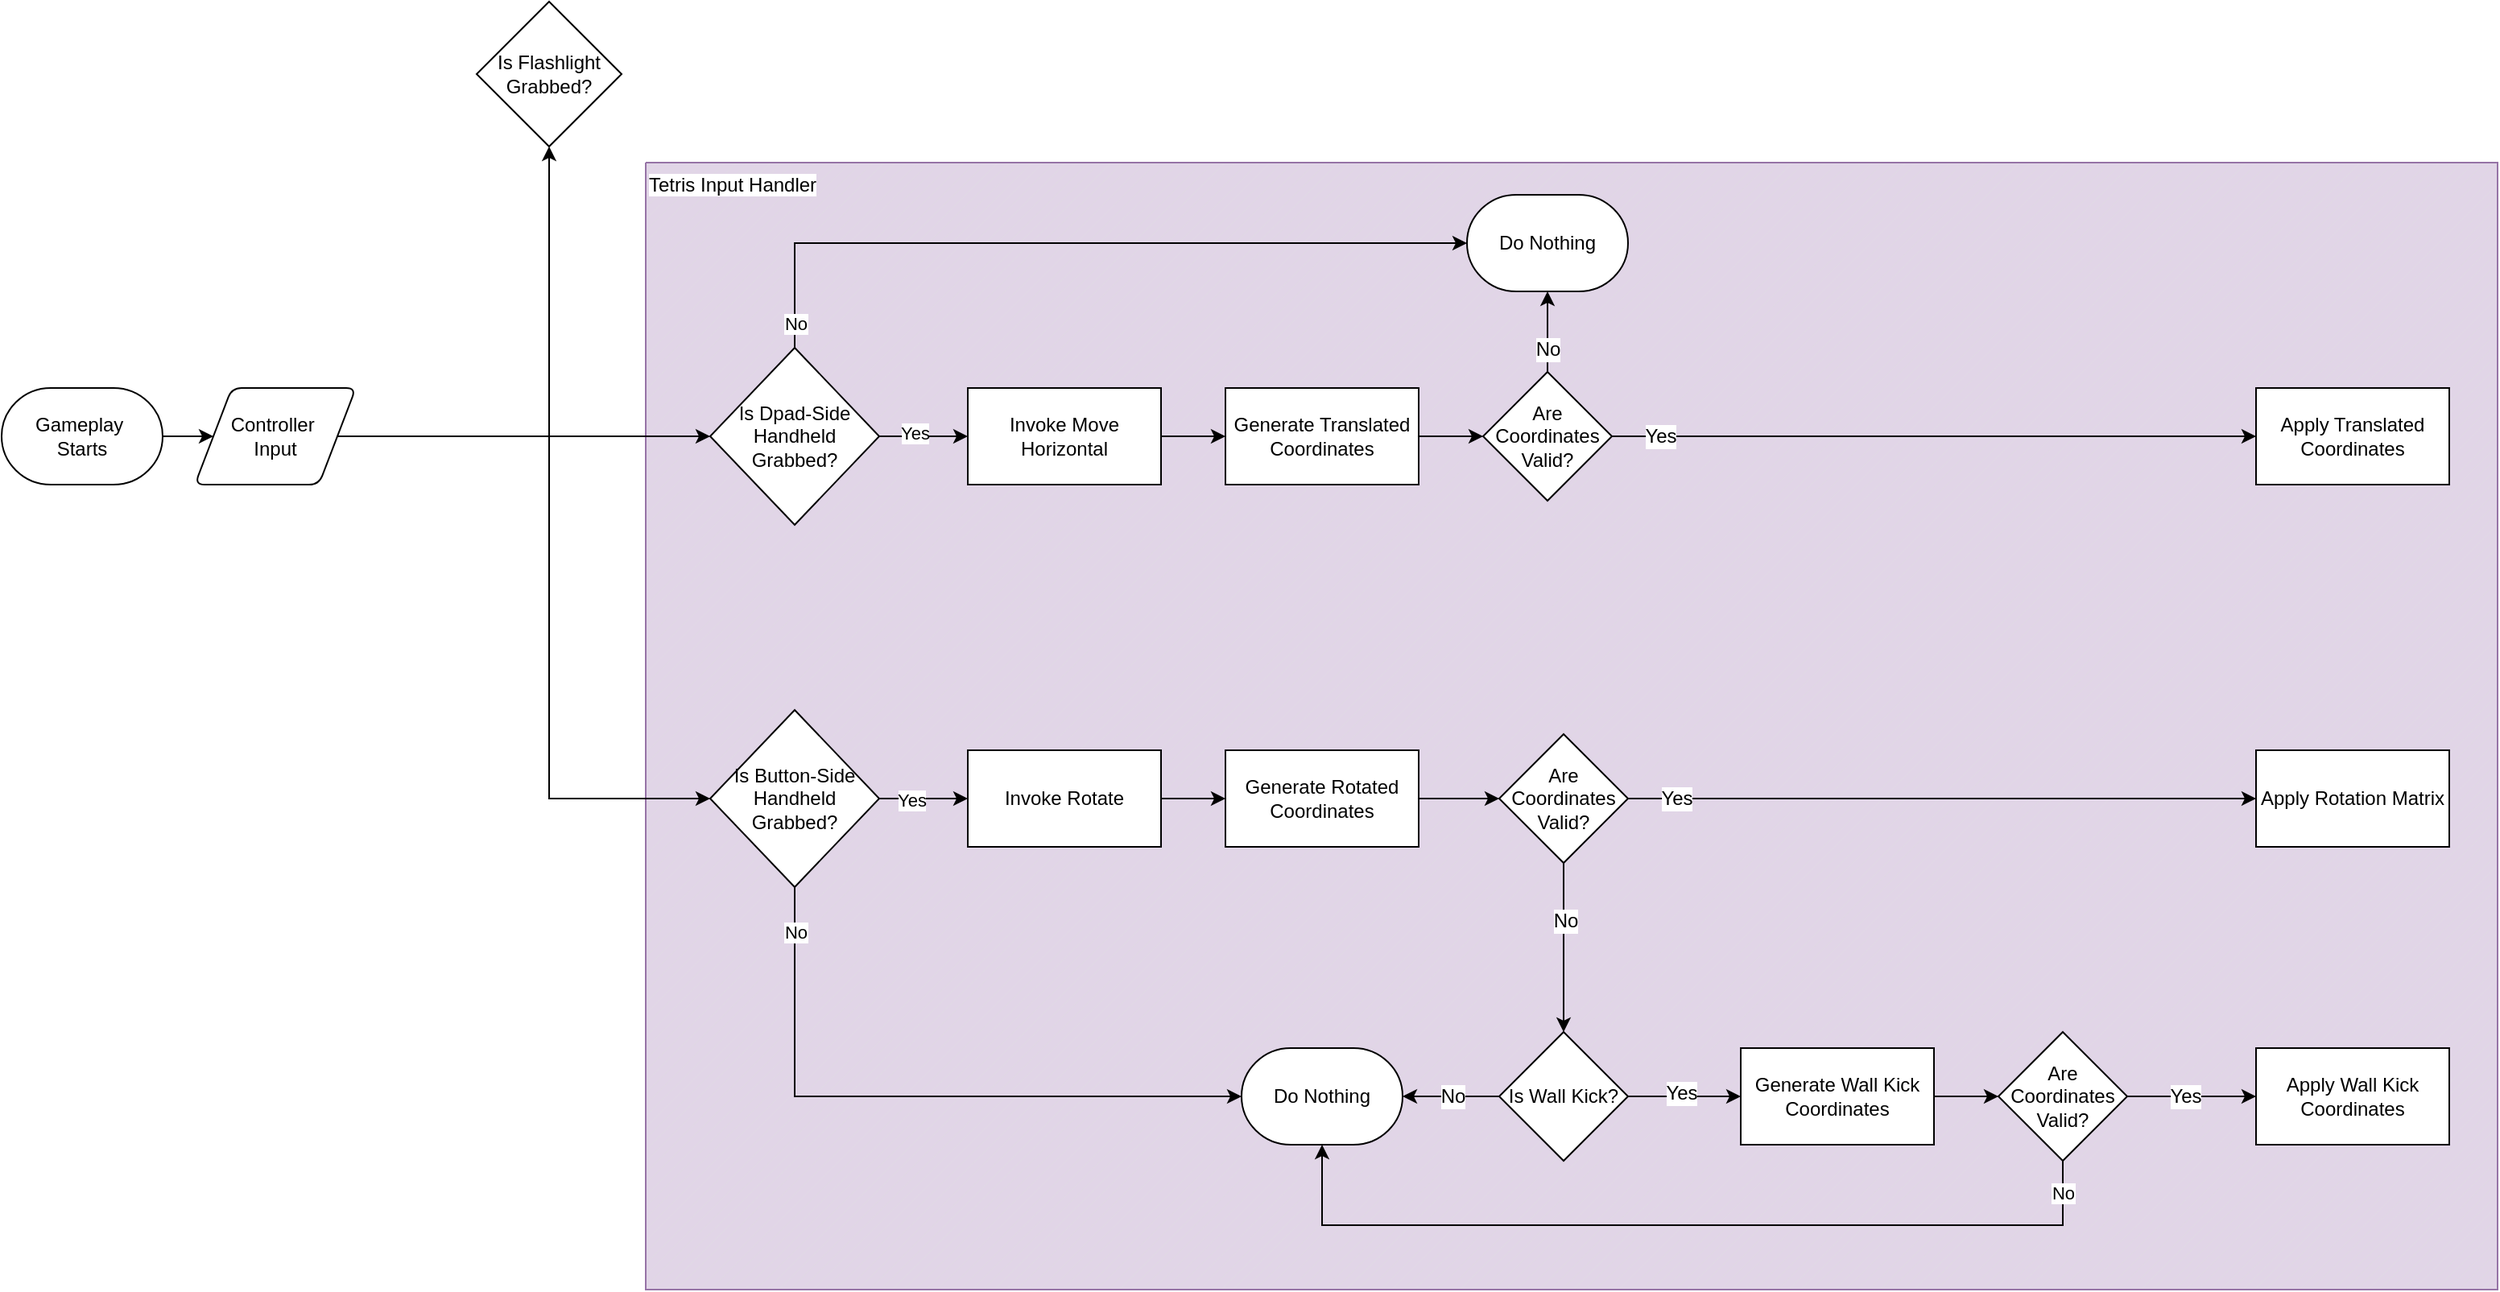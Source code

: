 <mxfile version="26.0.9">
  <diagram name="Input" id="0AQRP-4zMPJ2rukCqGE8">
    <mxGraphModel dx="1430" dy="1857" grid="1" gridSize="10" guides="1" tooltips="1" connect="1" arrows="1" fold="1" page="1" pageScale="1" pageWidth="850" pageHeight="1100" math="0" shadow="0">
      <root>
        <mxCell id="0" />
        <mxCell id="1" parent="0" />
        <mxCell id="VoOXDM4bnQnNQeRaRrDY-19" value="Tetris Input Handler" style="verticalLabelPosition=middle;verticalAlign=top;html=1;shape=mxgraph.basic.patternFillRect;fillStyle=diag;step=5;fillStrokeWidth=0.2;fillStrokeColor=#dddddd;fillColor=#e1d5e7;strokeColor=#9673a6;align=left;labelPosition=center;labelBorderColor=none;labelBackgroundColor=default;textShadow=0;" vertex="1" parent="1">
          <mxGeometry x="440" y="-100" width="1150" height="700" as="geometry" />
        </mxCell>
        <mxCell id="egNsY3Ynns_5zG-FmYVZ-10" style="edgeStyle=orthogonalEdgeStyle;rounded=0;orthogonalLoop=1;jettySize=auto;html=1;" parent="1" source="egNsY3Ynns_5zG-FmYVZ-8" target="egNsY3Ynns_5zG-FmYVZ-9" edge="1">
          <mxGeometry relative="1" as="geometry" />
        </mxCell>
        <mxCell id="egNsY3Ynns_5zG-FmYVZ-8" value="Gameplay&amp;nbsp;&lt;div&gt;Starts&lt;/div&gt;" style="strokeWidth=1;html=1;shape=mxgraph.flowchart.terminator;whiteSpace=wrap;" parent="1" vertex="1">
          <mxGeometry x="40" y="40" width="100" height="60" as="geometry" />
        </mxCell>
        <mxCell id="-r5Iax4AE7M6-HFP3YKB-2" style="edgeStyle=orthogonalEdgeStyle;rounded=0;orthogonalLoop=1;jettySize=auto;html=1;entryX=0.5;entryY=1;entryDx=0;entryDy=0;" edge="1" parent="1" source="egNsY3Ynns_5zG-FmYVZ-9" target="-r5Iax4AE7M6-HFP3YKB-1">
          <mxGeometry relative="1" as="geometry">
            <Array as="points">
              <mxPoint x="380" y="70" />
              <mxPoint x="380" y="-30" />
            </Array>
          </mxGeometry>
        </mxCell>
        <mxCell id="VoOXDM4bnQnNQeRaRrDY-2" style="edgeStyle=orthogonalEdgeStyle;rounded=0;orthogonalLoop=1;jettySize=auto;html=1;" edge="1" parent="1" source="egNsY3Ynns_5zG-FmYVZ-9" target="VoOXDM4bnQnNQeRaRrDY-1">
          <mxGeometry relative="1" as="geometry">
            <Array as="points">
              <mxPoint x="380" y="70" />
              <mxPoint x="380" y="295" />
            </Array>
          </mxGeometry>
        </mxCell>
        <mxCell id="VoOXDM4bnQnNQeRaRrDY-4" style="edgeStyle=orthogonalEdgeStyle;rounded=0;orthogonalLoop=1;jettySize=auto;html=1;entryX=0;entryY=0.5;entryDx=0;entryDy=0;" edge="1" parent="1" source="egNsY3Ynns_5zG-FmYVZ-9" target="VoOXDM4bnQnNQeRaRrDY-3">
          <mxGeometry relative="1" as="geometry" />
        </mxCell>
        <mxCell id="egNsY3Ynns_5zG-FmYVZ-9" value="Controller&amp;nbsp;&lt;div&gt;Input&lt;/div&gt;" style="shape=parallelogram;html=1;strokeWidth=1;perimeter=parallelogramPerimeter;whiteSpace=wrap;rounded=1;arcSize=12;size=0.23;" parent="1" vertex="1">
          <mxGeometry x="160" y="40" width="100" height="60" as="geometry" />
        </mxCell>
        <mxCell id="egNsY3Ynns_5zG-FmYVZ-49" style="edgeStyle=orthogonalEdgeStyle;rounded=0;orthogonalLoop=1;jettySize=auto;html=1;entryX=0;entryY=0.5;entryDx=0;entryDy=0;fontFamily=Helvetica;fontSize=12;fontColor=default;" parent="1" source="egNsY3Ynns_5zG-FmYVZ-44" target="egNsY3Ynns_5zG-FmYVZ-48" edge="1">
          <mxGeometry relative="1" as="geometry" />
        </mxCell>
        <mxCell id="egNsY3Ynns_5zG-FmYVZ-44" value="Invoke Move Horizontal" style="rounded=0;whiteSpace=wrap;html=1;strokeColor=default;strokeWidth=1;align=center;verticalAlign=middle;fontFamily=Helvetica;fontSize=12;fontColor=default;fillColor=default;" parent="1" vertex="1">
          <mxGeometry x="640" y="40" width="120" height="60" as="geometry" />
        </mxCell>
        <mxCell id="egNsY3Ynns_5zG-FmYVZ-71" style="edgeStyle=orthogonalEdgeStyle;rounded=0;orthogonalLoop=1;jettySize=auto;html=1;entryX=0;entryY=0.5;entryDx=0;entryDy=0;fontFamily=Helvetica;fontSize=12;fontColor=default;" parent="1" source="egNsY3Ynns_5zG-FmYVZ-48" target="egNsY3Ynns_5zG-FmYVZ-69" edge="1">
          <mxGeometry relative="1" as="geometry" />
        </mxCell>
        <mxCell id="egNsY3Ynns_5zG-FmYVZ-48" value="Generate Translated Coordinates" style="rounded=0;whiteSpace=wrap;html=1;strokeColor=default;strokeWidth=1;align=center;verticalAlign=middle;fontFamily=Helvetica;fontSize=12;fontColor=default;fillColor=default;" parent="1" vertex="1">
          <mxGeometry x="800" y="40" width="120" height="60" as="geometry" />
        </mxCell>
        <mxCell id="egNsY3Ynns_5zG-FmYVZ-55" style="edgeStyle=orthogonalEdgeStyle;rounded=0;orthogonalLoop=1;jettySize=auto;html=1;entryX=0;entryY=0.5;entryDx=0;entryDy=0;fontFamily=Helvetica;fontSize=12;fontColor=default;exitX=1;exitY=0.5;exitDx=0;exitDy=0;" parent="1" source="egNsY3Ynns_5zG-FmYVZ-69" target="egNsY3Ynns_5zG-FmYVZ-54" edge="1">
          <mxGeometry relative="1" as="geometry">
            <mxPoint x="1020.0" y="230.0" as="sourcePoint" />
          </mxGeometry>
        </mxCell>
        <mxCell id="egNsY3Ynns_5zG-FmYVZ-56" value="Yes" style="edgeLabel;html=1;align=center;verticalAlign=middle;resizable=0;points=[];strokeColor=default;strokeWidth=1;fontFamily=Helvetica;fontSize=12;fontColor=default;fillColor=default;" parent="egNsY3Ynns_5zG-FmYVZ-55" vertex="1" connectable="0">
          <mxGeometry x="0.1" y="-1" relative="1" as="geometry">
            <mxPoint x="-190" y="-1" as="offset" />
          </mxGeometry>
        </mxCell>
        <mxCell id="egNsY3Ynns_5zG-FmYVZ-58" style="edgeStyle=orthogonalEdgeStyle;rounded=0;orthogonalLoop=1;jettySize=auto;html=1;fontFamily=Helvetica;fontSize=12;fontColor=default;exitX=0.5;exitY=0;exitDx=0;exitDy=0;entryX=0.5;entryY=1;entryDx=0;entryDy=0;entryPerimeter=0;" parent="1" source="egNsY3Ynns_5zG-FmYVZ-69" target="egNsY3Ynns_5zG-FmYVZ-60" edge="1">
          <mxGeometry relative="1" as="geometry">
            <mxPoint x="1020.0" y="110.0" as="sourcePoint" />
            <mxPoint x="1120" y="60.0" as="targetPoint" />
          </mxGeometry>
        </mxCell>
        <mxCell id="egNsY3Ynns_5zG-FmYVZ-59" value="No" style="edgeLabel;html=1;align=center;verticalAlign=middle;resizable=0;points=[];strokeColor=default;strokeWidth=1;fontFamily=Helvetica;fontSize=12;fontColor=default;fillColor=default;" parent="egNsY3Ynns_5zG-FmYVZ-58" vertex="1" connectable="0">
          <mxGeometry x="-0.177" relative="1" as="geometry">
            <mxPoint y="6" as="offset" />
          </mxGeometry>
        </mxCell>
        <mxCell id="egNsY3Ynns_5zG-FmYVZ-54" value="Apply Translated Coordinates" style="rounded=0;whiteSpace=wrap;html=1;strokeColor=default;strokeWidth=1;align=center;verticalAlign=middle;fontFamily=Helvetica;fontSize=12;fontColor=default;fillColor=default;" parent="1" vertex="1">
          <mxGeometry x="1440" y="40" width="120" height="60" as="geometry" />
        </mxCell>
        <mxCell id="egNsY3Ynns_5zG-FmYVZ-60" value="Do Nothing" style="strokeWidth=1;html=1;shape=mxgraph.flowchart.terminator;whiteSpace=wrap;" parent="1" vertex="1">
          <mxGeometry x="950" y="-80" width="100" height="60" as="geometry" />
        </mxCell>
        <mxCell id="egNsY3Ynns_5zG-FmYVZ-68" style="edgeStyle=orthogonalEdgeStyle;rounded=0;orthogonalLoop=1;jettySize=auto;html=1;fontFamily=Helvetica;fontSize=12;fontColor=default;" parent="1" source="egNsY3Ynns_5zG-FmYVZ-61" target="egNsY3Ynns_5zG-FmYVZ-67" edge="1">
          <mxGeometry relative="1" as="geometry" />
        </mxCell>
        <mxCell id="egNsY3Ynns_5zG-FmYVZ-61" value="Invoke Rotate" style="rounded=0;whiteSpace=wrap;html=1;strokeColor=default;strokeWidth=1;align=center;verticalAlign=middle;fontFamily=Helvetica;fontSize=12;fontColor=default;fillColor=default;" parent="1" vertex="1">
          <mxGeometry x="640" y="265" width="120" height="60" as="geometry" />
        </mxCell>
        <mxCell id="egNsY3Ynns_5zG-FmYVZ-73" style="edgeStyle=orthogonalEdgeStyle;rounded=0;orthogonalLoop=1;jettySize=auto;html=1;fontFamily=Helvetica;fontSize=12;fontColor=default;" parent="1" source="egNsY3Ynns_5zG-FmYVZ-67" target="egNsY3Ynns_5zG-FmYVZ-72" edge="1">
          <mxGeometry relative="1" as="geometry" />
        </mxCell>
        <mxCell id="egNsY3Ynns_5zG-FmYVZ-67" value="Generate Rotated Coordinates" style="rounded=0;whiteSpace=wrap;html=1;strokeColor=default;strokeWidth=1;align=center;verticalAlign=middle;fontFamily=Helvetica;fontSize=12;fontColor=default;fillColor=default;" parent="1" vertex="1">
          <mxGeometry x="800" y="265" width="120" height="60" as="geometry" />
        </mxCell>
        <mxCell id="egNsY3Ynns_5zG-FmYVZ-69" value="Are Coordinates Valid?" style="rhombus;whiteSpace=wrap;html=1;strokeColor=default;strokeWidth=1;align=center;verticalAlign=middle;fontFamily=Helvetica;fontSize=12;fontColor=default;fillColor=default;" parent="1" vertex="1">
          <mxGeometry x="960" y="30" width="80" height="80" as="geometry" />
        </mxCell>
        <mxCell id="egNsY3Ynns_5zG-FmYVZ-77" style="edgeStyle=orthogonalEdgeStyle;rounded=0;orthogonalLoop=1;jettySize=auto;html=1;fontFamily=Helvetica;fontSize=12;fontColor=default;" parent="1" source="egNsY3Ynns_5zG-FmYVZ-72" target="egNsY3Ynns_5zG-FmYVZ-74" edge="1">
          <mxGeometry relative="1" as="geometry" />
        </mxCell>
        <mxCell id="egNsY3Ynns_5zG-FmYVZ-78" value="Yes" style="edgeLabel;html=1;align=center;verticalAlign=middle;resizable=0;points=[];strokeColor=default;strokeWidth=1;fontFamily=Helvetica;fontSize=12;fontColor=default;fillColor=default;" parent="egNsY3Ynns_5zG-FmYVZ-77" vertex="1" connectable="0">
          <mxGeometry x="-0.14" y="1" relative="1" as="geometry">
            <mxPoint x="-138" y="1" as="offset" />
          </mxGeometry>
        </mxCell>
        <mxCell id="egNsY3Ynns_5zG-FmYVZ-83" style="edgeStyle=orthogonalEdgeStyle;rounded=0;orthogonalLoop=1;jettySize=auto;html=1;fontFamily=Helvetica;fontSize=12;fontColor=default;" parent="1" source="egNsY3Ynns_5zG-FmYVZ-72" target="egNsY3Ynns_5zG-FmYVZ-82" edge="1">
          <mxGeometry relative="1" as="geometry" />
        </mxCell>
        <mxCell id="egNsY3Ynns_5zG-FmYVZ-85" value="No" style="edgeLabel;html=1;align=center;verticalAlign=middle;resizable=0;points=[];strokeColor=default;strokeWidth=1;fontFamily=Helvetica;fontSize=12;fontColor=default;fillColor=default;" parent="egNsY3Ynns_5zG-FmYVZ-83" vertex="1" connectable="0">
          <mxGeometry x="-0.321" y="1" relative="1" as="geometry">
            <mxPoint as="offset" />
          </mxGeometry>
        </mxCell>
        <mxCell id="egNsY3Ynns_5zG-FmYVZ-72" value="Are Coordinates Valid?" style="rhombus;whiteSpace=wrap;html=1;strokeColor=default;strokeWidth=1;align=center;verticalAlign=middle;fontFamily=Helvetica;fontSize=12;fontColor=default;fillColor=default;" parent="1" vertex="1">
          <mxGeometry x="970" y="255" width="80" height="80" as="geometry" />
        </mxCell>
        <mxCell id="egNsY3Ynns_5zG-FmYVZ-74" value="Apply Rotation Matrix" style="rounded=0;whiteSpace=wrap;html=1;strokeColor=default;strokeWidth=1;align=center;verticalAlign=middle;fontFamily=Helvetica;fontSize=12;fontColor=default;fillColor=default;" parent="1" vertex="1">
          <mxGeometry x="1440" y="265" width="120" height="60" as="geometry" />
        </mxCell>
        <mxCell id="egNsY3Ynns_5zG-FmYVZ-86" style="edgeStyle=orthogonalEdgeStyle;rounded=0;orthogonalLoop=1;jettySize=auto;html=1;fontFamily=Helvetica;fontSize=12;fontColor=default;" parent="1" source="egNsY3Ynns_5zG-FmYVZ-82" target="egNsY3Ynns_5zG-FmYVZ-84" edge="1">
          <mxGeometry relative="1" as="geometry" />
        </mxCell>
        <mxCell id="egNsY3Ynns_5zG-FmYVZ-89" value="Yes" style="edgeLabel;html=1;align=center;verticalAlign=middle;resizable=0;points=[];strokeColor=default;strokeWidth=1;fontFamily=Helvetica;fontSize=12;fontColor=default;fillColor=default;" parent="egNsY3Ynns_5zG-FmYVZ-86" vertex="1" connectable="0">
          <mxGeometry x="-0.053" y="2" relative="1" as="geometry">
            <mxPoint as="offset" />
          </mxGeometry>
        </mxCell>
        <mxCell id="egNsY3Ynns_5zG-FmYVZ-94" style="edgeStyle=orthogonalEdgeStyle;rounded=0;orthogonalLoop=1;jettySize=auto;html=1;fontFamily=Helvetica;fontSize=12;fontColor=default;" parent="1" source="egNsY3Ynns_5zG-FmYVZ-82" target="egNsY3Ynns_5zG-FmYVZ-93" edge="1">
          <mxGeometry relative="1" as="geometry" />
        </mxCell>
        <mxCell id="egNsY3Ynns_5zG-FmYVZ-95" value="No" style="edgeLabel;html=1;align=center;verticalAlign=middle;resizable=0;points=[];strokeColor=default;strokeWidth=1;fontFamily=Helvetica;fontSize=12;fontColor=default;fillColor=default;" parent="egNsY3Ynns_5zG-FmYVZ-94" vertex="1" connectable="0">
          <mxGeometry x="-0.376" y="1" relative="1" as="geometry">
            <mxPoint x="-11" y="-1" as="offset" />
          </mxGeometry>
        </mxCell>
        <mxCell id="egNsY3Ynns_5zG-FmYVZ-82" value="Is Wall Kick?" style="rhombus;whiteSpace=wrap;html=1;strokeColor=default;strokeWidth=1;align=center;verticalAlign=middle;fontFamily=Helvetica;fontSize=12;fontColor=default;fillColor=default;" parent="1" vertex="1">
          <mxGeometry x="970" y="440" width="80" height="80" as="geometry" />
        </mxCell>
        <mxCell id="egNsY3Ynns_5zG-FmYVZ-90" style="edgeStyle=orthogonalEdgeStyle;rounded=0;orthogonalLoop=1;jettySize=auto;html=1;fontFamily=Helvetica;fontSize=12;fontColor=default;" parent="1" source="egNsY3Ynns_5zG-FmYVZ-84" target="egNsY3Ynns_5zG-FmYVZ-88" edge="1">
          <mxGeometry relative="1" as="geometry" />
        </mxCell>
        <mxCell id="egNsY3Ynns_5zG-FmYVZ-84" value="Generate Wall Kick Coordinates" style="rounded=0;whiteSpace=wrap;html=1;strokeColor=default;strokeWidth=1;align=center;verticalAlign=middle;fontFamily=Helvetica;fontSize=12;fontColor=default;fillColor=default;" parent="1" vertex="1">
          <mxGeometry x="1120" y="450" width="120" height="60" as="geometry" />
        </mxCell>
        <mxCell id="egNsY3Ynns_5zG-FmYVZ-100" style="edgeStyle=orthogonalEdgeStyle;rounded=0;orthogonalLoop=1;jettySize=auto;html=1;fontFamily=Helvetica;fontSize=12;fontColor=default;" parent="1" source="egNsY3Ynns_5zG-FmYVZ-88" target="egNsY3Ynns_5zG-FmYVZ-99" edge="1">
          <mxGeometry relative="1" as="geometry" />
        </mxCell>
        <mxCell id="egNsY3Ynns_5zG-FmYVZ-101" value="Yes" style="edgeLabel;html=1;align=center;verticalAlign=middle;resizable=0;points=[];strokeColor=default;strokeWidth=1;fontFamily=Helvetica;fontSize=12;fontColor=default;fillColor=default;" parent="egNsY3Ynns_5zG-FmYVZ-100" vertex="1" connectable="0">
          <mxGeometry x="-0.105" relative="1" as="geometry">
            <mxPoint as="offset" />
          </mxGeometry>
        </mxCell>
        <mxCell id="egNsY3Ynns_5zG-FmYVZ-88" value="Are Coordinates Valid?" style="rhombus;whiteSpace=wrap;html=1;strokeColor=default;strokeWidth=1;align=center;verticalAlign=middle;fontFamily=Helvetica;fontSize=12;fontColor=default;fillColor=default;" parent="1" vertex="1">
          <mxGeometry x="1280" y="440" width="80" height="80" as="geometry" />
        </mxCell>
        <mxCell id="egNsY3Ynns_5zG-FmYVZ-93" value="Do Nothing" style="strokeWidth=1;html=1;shape=mxgraph.flowchart.terminator;whiteSpace=wrap;" parent="1" vertex="1">
          <mxGeometry x="810" y="450" width="100" height="60" as="geometry" />
        </mxCell>
        <mxCell id="egNsY3Ynns_5zG-FmYVZ-99" value="Apply Wall Kick Coordinates" style="rounded=0;whiteSpace=wrap;html=1;strokeColor=default;strokeWidth=1;align=center;verticalAlign=middle;fontFamily=Helvetica;fontSize=12;fontColor=default;fillColor=default;" parent="1" vertex="1">
          <mxGeometry x="1440" y="450" width="120" height="60" as="geometry" />
        </mxCell>
        <mxCell id="-r5Iax4AE7M6-HFP3YKB-1" value="Is Flashlight Grabbed?" style="rhombus;whiteSpace=wrap;html=1;strokeColor=default;strokeWidth=1;align=center;verticalAlign=middle;fontFamily=Helvetica;fontSize=12;fontColor=default;fillColor=default;" vertex="1" parent="1">
          <mxGeometry x="335" y="-200" width="90" height="90" as="geometry" />
        </mxCell>
        <mxCell id="VoOXDM4bnQnNQeRaRrDY-6" style="edgeStyle=orthogonalEdgeStyle;rounded=0;orthogonalLoop=1;jettySize=auto;html=1;entryX=0;entryY=0.5;entryDx=0;entryDy=0;" edge="1" parent="1" source="VoOXDM4bnQnNQeRaRrDY-1" target="egNsY3Ynns_5zG-FmYVZ-61">
          <mxGeometry relative="1" as="geometry" />
        </mxCell>
        <mxCell id="VoOXDM4bnQnNQeRaRrDY-13" value="Yes" style="edgeLabel;html=1;align=center;verticalAlign=middle;resizable=0;points=[];" vertex="1" connectable="0" parent="VoOXDM4bnQnNQeRaRrDY-6">
          <mxGeometry x="-0.291" y="-1" relative="1" as="geometry">
            <mxPoint as="offset" />
          </mxGeometry>
        </mxCell>
        <mxCell id="VoOXDM4bnQnNQeRaRrDY-1" value="Is Button-Side Handheld Grabbed?" style="rhombus;whiteSpace=wrap;html=1;strokeColor=default;strokeWidth=1;align=center;verticalAlign=middle;fontFamily=Helvetica;fontSize=12;fontColor=default;fillColor=default;" vertex="1" parent="1">
          <mxGeometry x="480" y="240" width="105" height="110" as="geometry" />
        </mxCell>
        <mxCell id="VoOXDM4bnQnNQeRaRrDY-5" style="edgeStyle=orthogonalEdgeStyle;rounded=0;orthogonalLoop=1;jettySize=auto;html=1;entryX=0;entryY=0.5;entryDx=0;entryDy=0;" edge="1" parent="1" source="VoOXDM4bnQnNQeRaRrDY-3" target="egNsY3Ynns_5zG-FmYVZ-44">
          <mxGeometry relative="1" as="geometry" />
        </mxCell>
        <mxCell id="VoOXDM4bnQnNQeRaRrDY-18" value="Yes" style="edgeLabel;html=1;align=center;verticalAlign=middle;resizable=0;points=[];" vertex="1" connectable="0" parent="VoOXDM4bnQnNQeRaRrDY-5">
          <mxGeometry x="-0.216" y="2" relative="1" as="geometry">
            <mxPoint as="offset" />
          </mxGeometry>
        </mxCell>
        <mxCell id="VoOXDM4bnQnNQeRaRrDY-3" value="Is Dpad-Side Handheld Grabbed?" style="rhombus;whiteSpace=wrap;html=1;strokeColor=default;strokeWidth=1;align=center;verticalAlign=middle;fontFamily=Helvetica;fontSize=12;fontColor=default;fillColor=default;" vertex="1" parent="1">
          <mxGeometry x="480" y="15" width="105" height="110" as="geometry" />
        </mxCell>
        <mxCell id="VoOXDM4bnQnNQeRaRrDY-11" style="edgeStyle=orthogonalEdgeStyle;rounded=0;orthogonalLoop=1;jettySize=auto;html=1;entryX=0.5;entryY=1;entryDx=0;entryDy=0;entryPerimeter=0;exitX=0.5;exitY=1;exitDx=0;exitDy=0;" edge="1" parent="1" source="egNsY3Ynns_5zG-FmYVZ-88" target="egNsY3Ynns_5zG-FmYVZ-93">
          <mxGeometry relative="1" as="geometry">
            <Array as="points">
              <mxPoint x="1320" y="560" />
              <mxPoint x="860" y="560" />
            </Array>
          </mxGeometry>
        </mxCell>
        <mxCell id="VoOXDM4bnQnNQeRaRrDY-12" value="No" style="edgeLabel;html=1;align=center;verticalAlign=middle;resizable=0;points=[];" vertex="1" connectable="0" parent="VoOXDM4bnQnNQeRaRrDY-11">
          <mxGeometry x="-0.917" y="2" relative="1" as="geometry">
            <mxPoint x="-2" y="-3" as="offset" />
          </mxGeometry>
        </mxCell>
        <mxCell id="VoOXDM4bnQnNQeRaRrDY-14" style="edgeStyle=orthogonalEdgeStyle;rounded=0;orthogonalLoop=1;jettySize=auto;html=1;entryX=0;entryY=0.5;entryDx=0;entryDy=0;entryPerimeter=0;exitX=0.5;exitY=1;exitDx=0;exitDy=0;" edge="1" parent="1" source="VoOXDM4bnQnNQeRaRrDY-1" target="egNsY3Ynns_5zG-FmYVZ-93">
          <mxGeometry relative="1" as="geometry">
            <Array as="points">
              <mxPoint x="532" y="480" />
            </Array>
          </mxGeometry>
        </mxCell>
        <mxCell id="VoOXDM4bnQnNQeRaRrDY-15" value="No" style="edgeLabel;html=1;align=center;verticalAlign=middle;resizable=0;points=[];" vertex="1" connectable="0" parent="VoOXDM4bnQnNQeRaRrDY-14">
          <mxGeometry x="-0.862" y="-2" relative="1" as="geometry">
            <mxPoint x="2" as="offset" />
          </mxGeometry>
        </mxCell>
        <mxCell id="VoOXDM4bnQnNQeRaRrDY-16" style="edgeStyle=orthogonalEdgeStyle;rounded=0;orthogonalLoop=1;jettySize=auto;html=1;entryX=0;entryY=0.5;entryDx=0;entryDy=0;entryPerimeter=0;exitX=0.5;exitY=0;exitDx=0;exitDy=0;" edge="1" parent="1" source="VoOXDM4bnQnNQeRaRrDY-3" target="egNsY3Ynns_5zG-FmYVZ-60">
          <mxGeometry relative="1" as="geometry">
            <Array as="points">
              <mxPoint x="532" y="-50" />
            </Array>
          </mxGeometry>
        </mxCell>
        <mxCell id="VoOXDM4bnQnNQeRaRrDY-17" value="No" style="edgeLabel;html=1;align=center;verticalAlign=middle;resizable=0;points=[];" vertex="1" connectable="0" parent="VoOXDM4bnQnNQeRaRrDY-16">
          <mxGeometry x="-0.892" y="-1" relative="1" as="geometry">
            <mxPoint x="-1" y="11" as="offset" />
          </mxGeometry>
        </mxCell>
      </root>
    </mxGraphModel>
  </diagram>
</mxfile>

